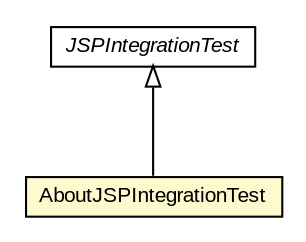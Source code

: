 #!/usr/local/bin/dot
#
# Class diagram 
# Generated by UMLGraph version R5_6-24-gf6e263 (http://www.umlgraph.org/)
#

digraph G {
	edge [fontname="arial",fontsize=10,labelfontname="arial",labelfontsize=10];
	node [fontname="arial",fontsize=10,shape=plaintext];
	nodesep=0.25;
	ranksep=0.5;
	// nl.mineleni.cbsviewer.jsp.JSPIntegrationTest
	c380 [label=<<table title="nl.mineleni.cbsviewer.jsp.JSPIntegrationTest" border="0" cellborder="1" cellspacing="0" cellpadding="2" port="p" href="./JSPIntegrationTest.html">
		<tr><td><table border="0" cellspacing="0" cellpadding="1">
<tr><td align="center" balign="center"><font face="arial italic"> JSPIntegrationTest </font></td></tr>
		</table></td></tr>
		</table>>, URL="./JSPIntegrationTest.html", fontname="arial", fontcolor="black", fontsize=10.0];
	// nl.mineleni.cbsviewer.jsp.AboutJSPIntegrationTest
	c387 [label=<<table title="nl.mineleni.cbsviewer.jsp.AboutJSPIntegrationTest" border="0" cellborder="1" cellspacing="0" cellpadding="2" port="p" bgcolor="lemonChiffon" href="./AboutJSPIntegrationTest.html">
		<tr><td><table border="0" cellspacing="0" cellpadding="1">
<tr><td align="center" balign="center"> AboutJSPIntegrationTest </td></tr>
		</table></td></tr>
		</table>>, URL="./AboutJSPIntegrationTest.html", fontname="arial", fontcolor="black", fontsize=10.0];
	//nl.mineleni.cbsviewer.jsp.AboutJSPIntegrationTest extends nl.mineleni.cbsviewer.jsp.JSPIntegrationTest
	c380:p -> c387:p [dir=back,arrowtail=empty];
}

